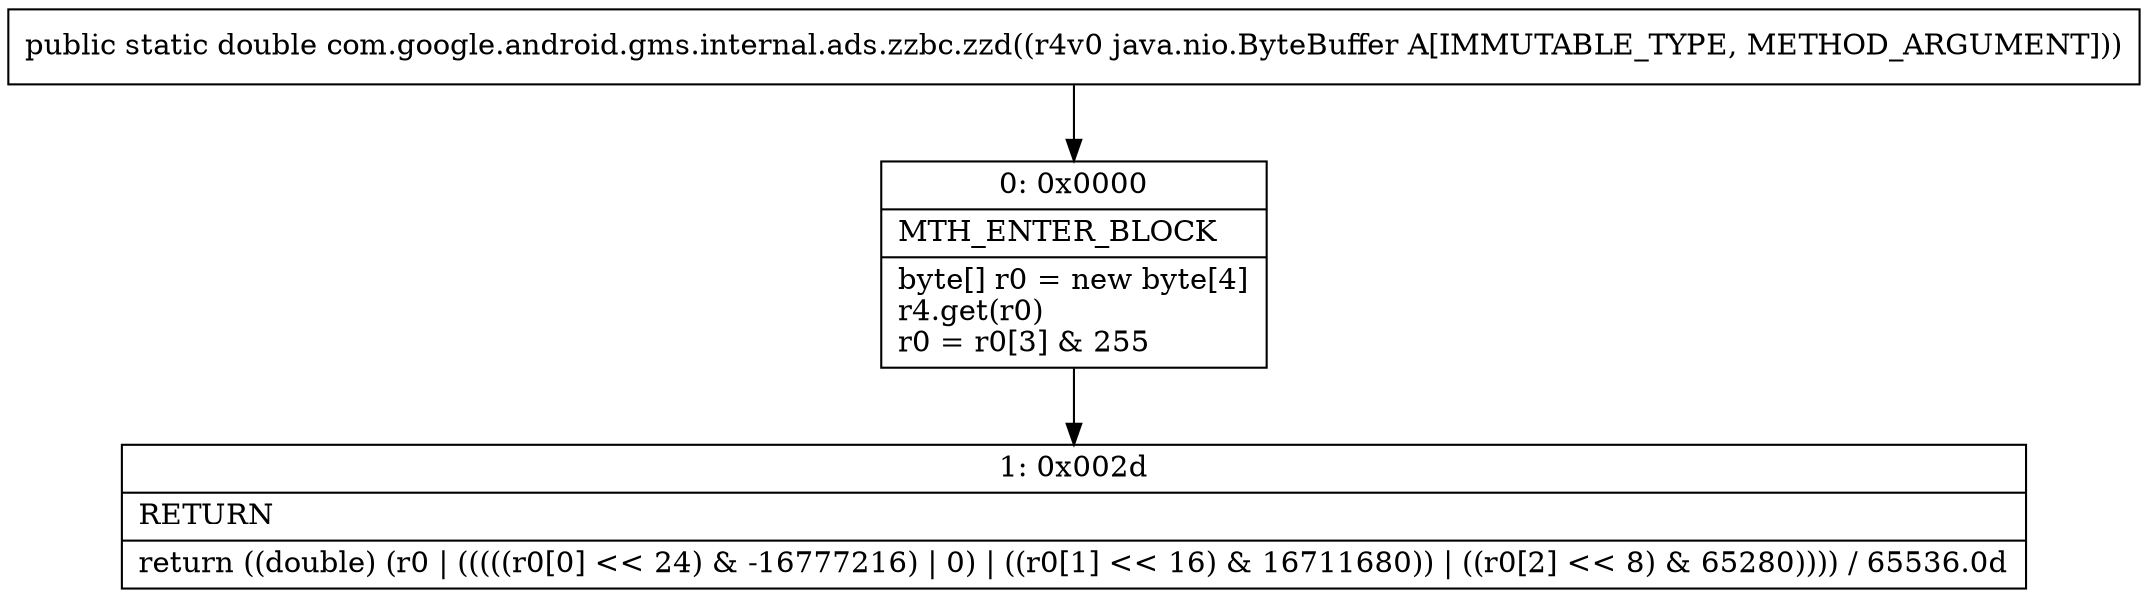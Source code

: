 digraph "CFG forcom.google.android.gms.internal.ads.zzbc.zzd(Ljava\/nio\/ByteBuffer;)D" {
Node_0 [shape=record,label="{0\:\ 0x0000|MTH_ENTER_BLOCK\l|byte[] r0 = new byte[4]\lr4.get(r0)\lr0 = r0[3] & 255\l}"];
Node_1 [shape=record,label="{1\:\ 0x002d|RETURN\l|return ((double) (r0 \| (((((r0[0] \<\< 24) & \-16777216) \| 0) \| ((r0[1] \<\< 16) & 16711680)) \| ((r0[2] \<\< 8) & 65280)))) \/ 65536.0d\l}"];
MethodNode[shape=record,label="{public static double com.google.android.gms.internal.ads.zzbc.zzd((r4v0 java.nio.ByteBuffer A[IMMUTABLE_TYPE, METHOD_ARGUMENT])) }"];
MethodNode -> Node_0;
Node_0 -> Node_1;
}

